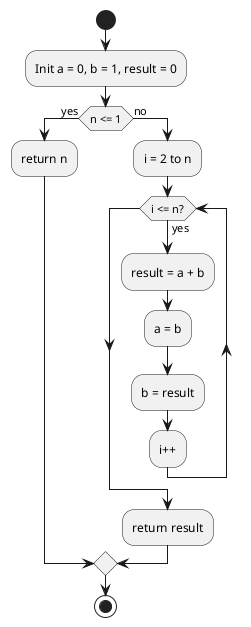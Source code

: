 @startuml
start
:Init a = 0, b = 1, result = 0;
if (n <= 1) then (yes)
    :return n;
else (no)
    :i = 2 to n;
    while (i <= n?) is (yes)
        :result = a + b;
        :a = b;
        :b = result;
        :i++;
    endwhile
    :return result;
endif
stop
@enduml
